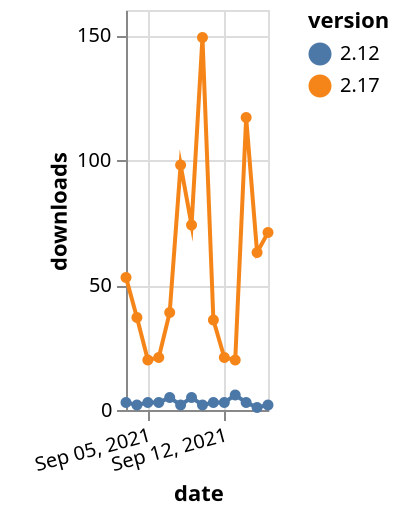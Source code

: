 {"$schema": "https://vega.github.io/schema/vega-lite/v5.json", "description": "A simple bar chart with embedded data.", "data": {"values": [{"date": "2021-09-03", "total": 20295, "delta": 3, "version": "2.12"}, {"date": "2021-09-04", "total": 20297, "delta": 2, "version": "2.12"}, {"date": "2021-09-05", "total": 20300, "delta": 3, "version": "2.12"}, {"date": "2021-09-06", "total": 20303, "delta": 3, "version": "2.12"}, {"date": "2021-09-07", "total": 20308, "delta": 5, "version": "2.12"}, {"date": "2021-09-08", "total": 20310, "delta": 2, "version": "2.12"}, {"date": "2021-09-09", "total": 20315, "delta": 5, "version": "2.12"}, {"date": "2021-09-10", "total": 20317, "delta": 2, "version": "2.12"}, {"date": "2021-09-11", "total": 20320, "delta": 3, "version": "2.12"}, {"date": "2021-09-12", "total": 20323, "delta": 3, "version": "2.12"}, {"date": "2021-09-13", "total": 20329, "delta": 6, "version": "2.12"}, {"date": "2021-09-14", "total": 20332, "delta": 3, "version": "2.12"}, {"date": "2021-09-15", "total": 20333, "delta": 1, "version": "2.12"}, {"date": "2021-09-16", "total": 20335, "delta": 2, "version": "2.12"}, {"date": "2021-09-03", "total": 60672, "delta": 53, "version": "2.17"}, {"date": "2021-09-04", "total": 60709, "delta": 37, "version": "2.17"}, {"date": "2021-09-05", "total": 60729, "delta": 20, "version": "2.17"}, {"date": "2021-09-06", "total": 60750, "delta": 21, "version": "2.17"}, {"date": "2021-09-07", "total": 60789, "delta": 39, "version": "2.17"}, {"date": "2021-09-08", "total": 60887, "delta": 98, "version": "2.17"}, {"date": "2021-09-09", "total": 60961, "delta": 74, "version": "2.17"}, {"date": "2021-09-10", "total": 61110, "delta": 149, "version": "2.17"}, {"date": "2021-09-11", "total": 61146, "delta": 36, "version": "2.17"}, {"date": "2021-09-12", "total": 61167, "delta": 21, "version": "2.17"}, {"date": "2021-09-13", "total": 61187, "delta": 20, "version": "2.17"}, {"date": "2021-09-14", "total": 61304, "delta": 117, "version": "2.17"}, {"date": "2021-09-15", "total": 61367, "delta": 63, "version": "2.17"}, {"date": "2021-09-16", "total": 61438, "delta": 71, "version": "2.17"}]}, "width": "container", "mark": {"type": "line", "point": {"filled": true}}, "encoding": {"x": {"field": "date", "type": "temporal", "timeUnit": "yearmonthdate", "title": "date", "axis": {"labelAngle": -15}}, "y": {"field": "delta", "type": "quantitative", "title": "downloads"}, "color": {"field": "version", "type": "nominal"}, "tooltip": {"field": "delta"}}}